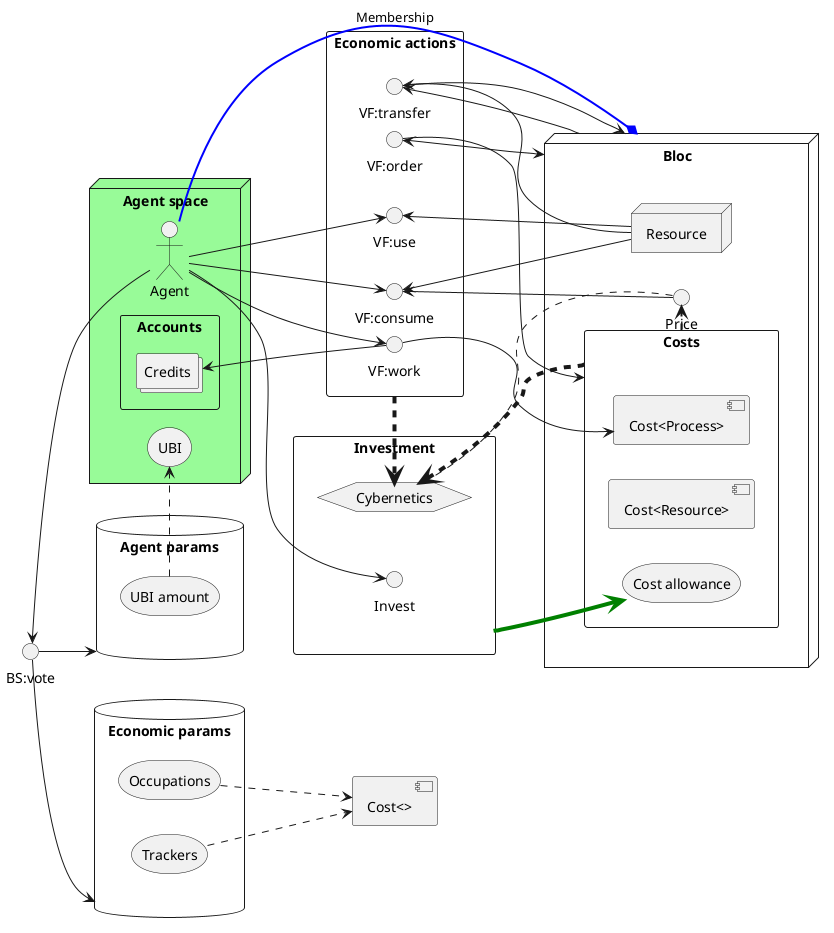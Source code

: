 @startuml

left to right direction
node Agent as "Agent space" #palegreen {
	actor Agent.agent as "Agent"

	storage Agent.UBI as "UBI"
	rectangle Accounts {
		collections Account.credits as "Credits"
	}
}

interface Vote as "BS:vote"

database AgentParams as "Agent params" {
	storage AgentParams.UBI as "UBI amount"
}

database EconParams as "Economic params" {
	storage EconParams.Occ as "Occupations"
	storage EconParams.Trk as "Trackers"
}

component Cost as "Cost<>" {
}

node Bloc {
	rectangle Bloc.cost as "Costs" {
		component Resource.cost as "Cost<Resource>"
		component Process.cost as "Cost<Process>"
		storage Bloc.Allowance as "Cost allowance"
	}
	node Resource
	interface Price
}

rectangle Investment {
	hexagon Cyber as "Cybernetics"
	interface Invest
}

rectangle EcActions as "Economic actions" {
	interface Order as "VF:order"
	interface Work as "VF:work"
	interface Use as "VF:use"
	interface Consume as "VF:consume"
	interface Transfer as "VF:transfer"
}

Agent.agent -l-> Vote
Agent.agent -d-> Consume
Agent.agent -d-> Use
Agent.agent -d-> Work
Agent.agent -[#blue,thickness=2]* Bloc : "Membership"
Agent.agent -u-> Invest
Vote -d-> AgentParams
Vote -d-> EconParams
Bloc <-> Order
Bloc -> Transfer
Bloc.cost .[thickness=2]> Price
Bloc.cost .[thickness=4].> Cyber
AgentParams.UBI .> Agent.UBI
EconParams.Occ .d.> Cost
EconParams.Trk .d.> Cost
Price -> Consume
Price .> Cyber
Investment -[#green,thickness=4]-> Bloc.Allowance
Order --> Bloc.cost
Work -> Process.cost
Work -> Account.credits
Transfer -d-> Bloc
Resource -u-> Consume
Resource -u-> Use
Resource -u-> Transfer
EcActions .[thickness=4]> Cyber

@enduml

